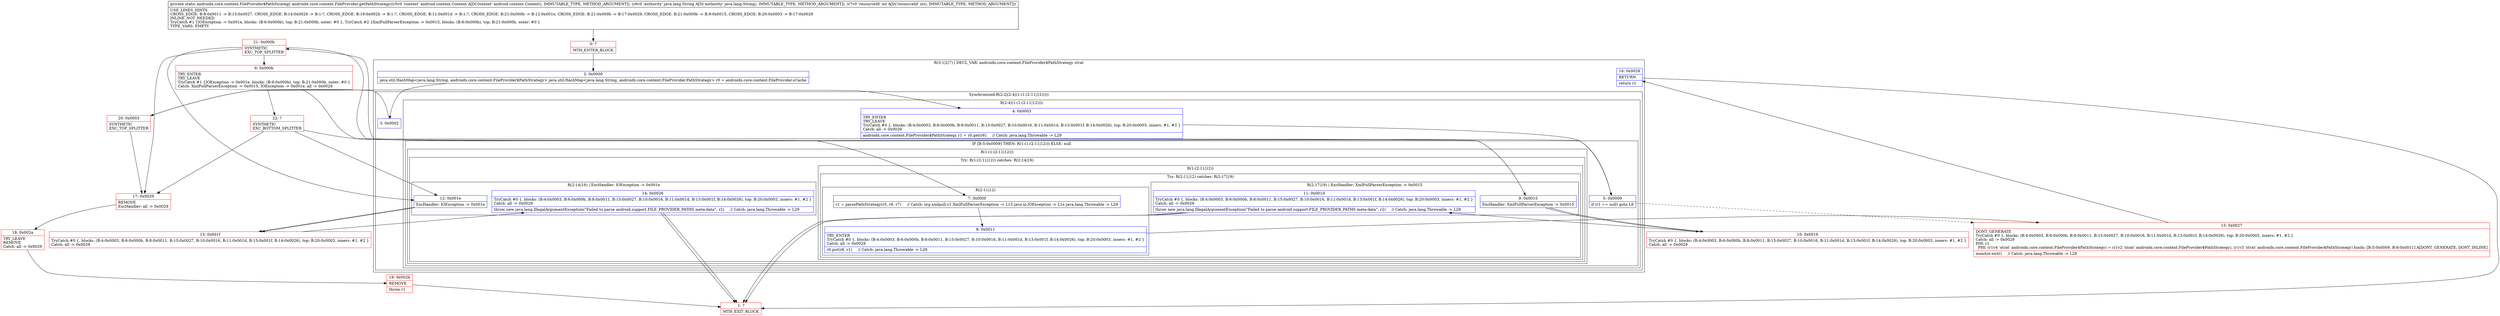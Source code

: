 digraph "CFG forandroidx.core.content.FileProvider.getPathStrategy(Landroid\/content\/Context;Ljava\/lang\/String;I)Landroidx\/core\/content\/FileProvider$PathStrategy;" {
subgraph cluster_Region_122760984 {
label = "R(3:1|2|7) | DECL_VAR: androidx.core.content.FileProvider$PathStrategy strat\l";
node [shape=record,color=blue];
Node_2 [shape=record,label="{2\:\ 0x0000|java.util.HashMap\<java.lang.String, androidx.core.content.FileProvider$PathStrategy\> java.util.HashMap\<java.lang.String, androidx.core.content.FileProvider.PathStrategy\> r0 = androidx.core.content.FileProvider.sCache\l}"];
subgraph cluster_SynchronizedRegion_857233131 {
label = "Synchronized:R(2:2|(2:4|(1:(1:(2:11|12)))))";
node [shape=record,color=blue];
Node_3 [shape=record,label="{3\:\ 0x0002}"];
subgraph cluster_Region_1760055883 {
label = "R(2:4|(1:(1:(2:11|12))))";
node [shape=record,color=blue];
Node_4 [shape=record,label="{4\:\ 0x0003|TRY_ENTER\lTRY_LEAVE\lTryCatch #0 \{, blocks: (B:4:0x0003, B:6:0x000b, B:8:0x0011, B:15:0x0027, B:10:0x0016, B:11:0x001d, B:13:0x001f, B:14:0x0026), top: B:20:0x0003, inners: #1, #2 \}\lCatch: all \-\> 0x0029\l|androidx.core.content.FileProvider$PathStrategy r1 = r0.get(r6)     \/\/ Catch: java.lang.Throwable \-\> L29\l}"];
subgraph cluster_IfRegion_2127110554 {
label = "IF [B:5:0x0009] THEN: R(1:(1:(2:11|12))) ELSE: null";
node [shape=record,color=blue];
Node_5 [shape=record,label="{5\:\ 0x0009|if (r1 == null) goto L9\l}"];
subgraph cluster_Region_1129603801 {
label = "R(1:(1:(2:11|12)))";
node [shape=record,color=blue];
subgraph cluster_TryCatchRegion_312329834 {
label = "Try: R(1:(2:11|12)) catches: R(2:14|16)";
node [shape=record,color=blue];
subgraph cluster_Region_1627572733 {
label = "R(1:(2:11|12))";
node [shape=record,color=blue];
subgraph cluster_TryCatchRegion_837431589 {
label = "Try: R(2:11|12) catches: R(2:17|19)";
node [shape=record,color=blue];
subgraph cluster_Region_1894709616 {
label = "R(2:11|12)";
node [shape=record,color=blue];
Node_7 [shape=record,label="{7\:\ 0x000f|r1 = parsePathStrategy(r5, r6, r7)     \/\/ Catch: org.xmlpull.v1.XmlPullParserException \-\> L15 java.io.IOException \-\> L1e java.lang.Throwable \-\> L29\l}"];
Node_8 [shape=record,label="{8\:\ 0x0011|TRY_ENTER\lTryCatch #0 \{, blocks: (B:4:0x0003, B:6:0x000b, B:8:0x0011, B:15:0x0027, B:10:0x0016, B:11:0x001d, B:13:0x001f, B:14:0x0026), top: B:20:0x0003, inners: #1, #2 \}\lCatch: all \-\> 0x0029\l|r0.put(r6, r1)     \/\/ Catch: java.lang.Throwable \-\> L29\l}"];
}
subgraph cluster_Region_1372118891 {
label = "R(2:17|19) | ExcHandler: XmlPullParserException \-\> 0x0015\l";
node [shape=record,color=blue];
Node_9 [shape=record,label="{9\:\ 0x0015|ExcHandler: XmlPullParserException \-\> 0x0015\l}"];
Node_11 [shape=record,label="{11\:\ 0x001d|TryCatch #0 \{, blocks: (B:4:0x0003, B:6:0x000b, B:8:0x0011, B:15:0x0027, B:10:0x0016, B:11:0x001d, B:13:0x001f, B:14:0x0026), top: B:20:0x0003, inners: #1, #2 \}\lCatch: all \-\> 0x0029\l|throw new java.lang.IllegalArgumentException(\"Failed to parse android.support.FILE_PROVIDER_PATHS meta\-data\", r2)     \/\/ Catch: java.lang.Throwable \-\> L29\l}"];
}
}
}
subgraph cluster_Region_756739502 {
label = "R(2:14|16) | ExcHandler: IOException \-\> 0x001e\l";
node [shape=record,color=blue];
Node_12 [shape=record,label="{12\:\ 0x001e|ExcHandler: IOException \-\> 0x001e\l}"];
Node_14 [shape=record,label="{14\:\ 0x0026|TryCatch #0 \{, blocks: (B:4:0x0003, B:6:0x000b, B:8:0x0011, B:15:0x0027, B:10:0x0016, B:11:0x001d, B:13:0x001f, B:14:0x0026), top: B:20:0x0003, inners: #1, #2 \}\lCatch: all \-\> 0x0029\l|throw new java.lang.IllegalArgumentException(\"Failed to parse android.support.FILE_PROVIDER_PATHS meta\-data\", r2)     \/\/ Catch: java.lang.Throwable \-\> L29\l}"];
}
}
}
}
}
}
Node_16 [shape=record,label="{16\:\ 0x0028|RETURN\l|return r1\l}"];
}
subgraph cluster_Region_756739502 {
label = "R(2:14|16) | ExcHandler: IOException \-\> 0x001e\l";
node [shape=record,color=blue];
Node_12 [shape=record,label="{12\:\ 0x001e|ExcHandler: IOException \-\> 0x001e\l}"];
Node_14 [shape=record,label="{14\:\ 0x0026|TryCatch #0 \{, blocks: (B:4:0x0003, B:6:0x000b, B:8:0x0011, B:15:0x0027, B:10:0x0016, B:11:0x001d, B:13:0x001f, B:14:0x0026), top: B:20:0x0003, inners: #1, #2 \}\lCatch: all \-\> 0x0029\l|throw new java.lang.IllegalArgumentException(\"Failed to parse android.support.FILE_PROVIDER_PATHS meta\-data\", r2)     \/\/ Catch: java.lang.Throwable \-\> L29\l}"];
}
subgraph cluster_Region_1372118891 {
label = "R(2:17|19) | ExcHandler: XmlPullParserException \-\> 0x0015\l";
node [shape=record,color=blue];
Node_9 [shape=record,label="{9\:\ 0x0015|ExcHandler: XmlPullParserException \-\> 0x0015\l}"];
Node_11 [shape=record,label="{11\:\ 0x001d|TryCatch #0 \{, blocks: (B:4:0x0003, B:6:0x000b, B:8:0x0011, B:15:0x0027, B:10:0x0016, B:11:0x001d, B:13:0x001f, B:14:0x0026), top: B:20:0x0003, inners: #1, #2 \}\lCatch: all \-\> 0x0029\l|throw new java.lang.IllegalArgumentException(\"Failed to parse android.support.FILE_PROVIDER_PATHS meta\-data\", r2)     \/\/ Catch: java.lang.Throwable \-\> L29\l}"];
}
Node_0 [shape=record,color=red,label="{0\:\ ?|MTH_ENTER_BLOCK\l}"];
Node_20 [shape=record,color=red,label="{20\:\ 0x0003|SYNTHETIC\lEXC_TOP_SPLITTER\l}"];
Node_15 [shape=record,color=red,label="{15\:\ 0x0027|DONT_GENERATE\lTryCatch #0 \{, blocks: (B:4:0x0003, B:6:0x000b, B:8:0x0011, B:15:0x0027, B:10:0x0016, B:11:0x001d, B:13:0x001f, B:14:0x0026), top: B:20:0x0003, inners: #1, #2 \}\lCatch: all \-\> 0x0029\lPHI: r1 \l  PHI: (r1v4 'strat' androidx.core.content.FileProvider$PathStrategy) = (r1v2 'strat' androidx.core.content.FileProvider$PathStrategy), (r1v3 'strat' androidx.core.content.FileProvider$PathStrategy) binds: [B:5:0x0009, B:8:0x0011] A[DONT_GENERATE, DONT_INLINE]\l|monitor\-exit()     \/\/ Catch: java.lang.Throwable \-\> L29\l}"];
Node_1 [shape=record,color=red,label="{1\:\ ?|MTH_EXIT_BLOCK\l}"];
Node_21 [shape=record,color=red,label="{21\:\ 0x000b|SYNTHETIC\lEXC_TOP_SPLITTER\l}"];
Node_6 [shape=record,color=red,label="{6\:\ 0x000b|TRY_ENTER\lTRY_LEAVE\lTryCatch #1 \{IOException \-\> 0x001e, blocks: (B:6:0x000b), top: B:21:0x000b, outer: #0 \}\lCatch: XmlPullParserException \-\> 0x0015, IOException \-\> 0x001e, all \-\> 0x0029\l}"];
Node_22 [shape=record,color=red,label="{22\:\ ?|SYNTHETIC\lEXC_BOTTOM_SPLITTER\l}"];
Node_13 [shape=record,color=red,label="{13\:\ 0x001f|TryCatch #0 \{, blocks: (B:4:0x0003, B:6:0x000b, B:8:0x0011, B:15:0x0027, B:10:0x0016, B:11:0x001d, B:13:0x001f, B:14:0x0026), top: B:20:0x0003, inners: #1, #2 \}\lCatch: all \-\> 0x0029\l}"];
Node_10 [shape=record,color=red,label="{10\:\ 0x0016|TryCatch #0 \{, blocks: (B:4:0x0003, B:6:0x000b, B:8:0x0011, B:15:0x0027, B:10:0x0016, B:11:0x001d, B:13:0x001f, B:14:0x0026), top: B:20:0x0003, inners: #1, #2 \}\lCatch: all \-\> 0x0029\l}"];
Node_17 [shape=record,color=red,label="{17\:\ 0x0029|REMOVE\lExcHandler: all \-\> 0x0029\l}"];
Node_18 [shape=record,color=red,label="{18\:\ 0x002a|TRY_LEAVE\lREMOVE\lCatch: all \-\> 0x0029\l}"];
Node_19 [shape=record,color=red,label="{19\:\ 0x002b|REMOVE\l|throw r1\l}"];
MethodNode[shape=record,label="{private static androidx.core.content.FileProvider$PathStrategy androidx.core.content.FileProvider.getPathStrategy((r5v0 'context' android.content.Context A[D('context' android.content.Context), IMMUTABLE_TYPE, METHOD_ARGUMENT]), (r6v0 'authority' java.lang.String A[D('authority' java.lang.String), IMMUTABLE_TYPE, METHOD_ARGUMENT]), (r7v0 'resourceId' int A[D('resourceId' int), IMMUTABLE_TYPE, METHOD_ARGUMENT]))  | USE_LINES_HINTS\lCROSS_EDGE: B:8:0x0011 \-\> B:15:0x0027, CROSS_EDGE: B:14:0x0026 \-\> B:1:?, CROSS_EDGE: B:19:0x002b \-\> B:1:?, CROSS_EDGE: B:11:0x001d \-\> B:1:?, CROSS_EDGE: B:21:0x000b \-\> B:12:0x001e, CROSS_EDGE: B:21:0x000b \-\> B:17:0x0029, CROSS_EDGE: B:21:0x000b \-\> B:9:0x0015, CROSS_EDGE: B:20:0x0003 \-\> B:17:0x0029\lINLINE_NOT_NEEDED\lTryCatch #1 \{IOException \-\> 0x001e, blocks: (B:6:0x000b), top: B:21:0x000b, outer: #0 \}, TryCatch #2 \{XmlPullParserException \-\> 0x0015, blocks: (B:6:0x000b), top: B:21:0x000b, outer: #0 \}\lTYPE_VARS: EMPTY\l}"];
MethodNode -> Node_0;Node_2 -> Node_3;
Node_3 -> Node_20;
Node_4 -> Node_5;
Node_5 -> Node_15[style=dashed];
Node_5 -> Node_21;
Node_7 -> Node_8;
Node_8 -> Node_15;
Node_9 -> Node_10;
Node_11 -> Node_1;
Node_12 -> Node_13;
Node_14 -> Node_1;
Node_16 -> Node_1;
Node_12 -> Node_13;
Node_14 -> Node_1;
Node_9 -> Node_10;
Node_11 -> Node_1;
Node_0 -> Node_2;
Node_20 -> Node_4;
Node_20 -> Node_17;
Node_15 -> Node_16;
Node_21 -> Node_6;
Node_21 -> Node_12;
Node_21 -> Node_17;
Node_21 -> Node_9;
Node_6 -> Node_7;
Node_6 -> Node_22;
Node_22 -> Node_12;
Node_22 -> Node_17;
Node_22 -> Node_9;
Node_13 -> Node_14;
Node_10 -> Node_11;
Node_17 -> Node_18;
Node_18 -> Node_19;
Node_19 -> Node_1;
}

